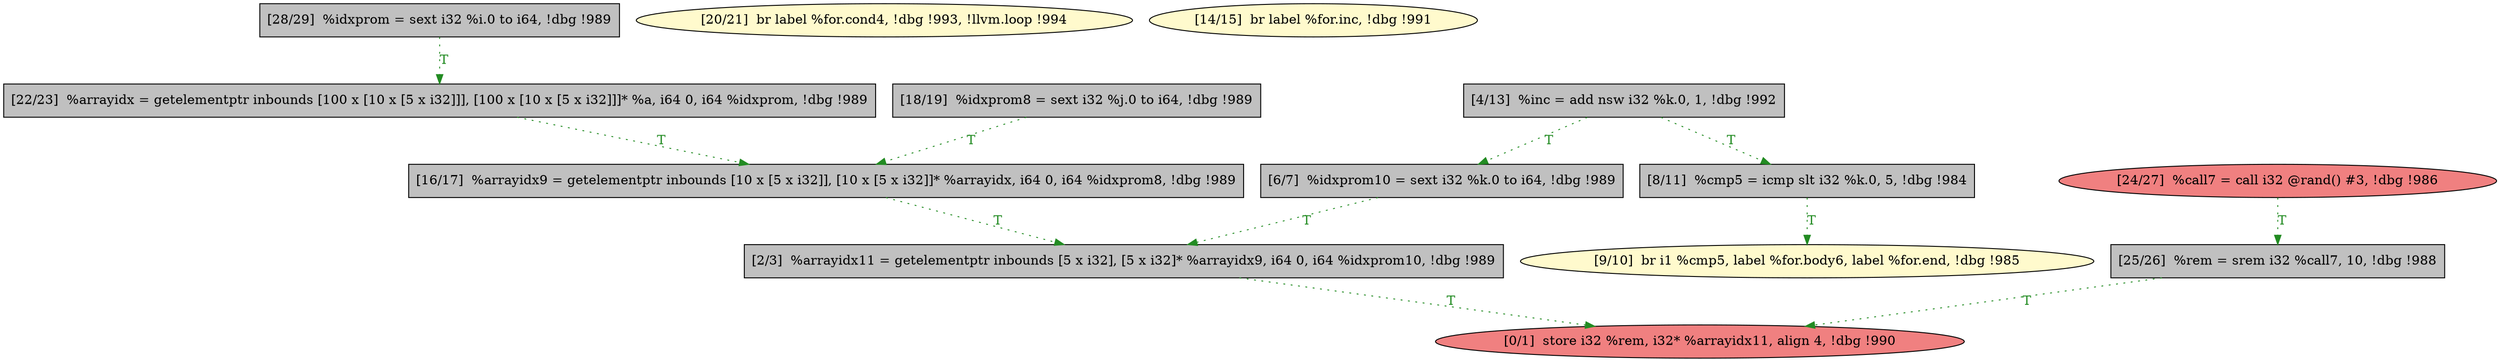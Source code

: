 
digraph G {


node230 [fillcolor=grey,label="[4/13]  %inc = add nsw i32 %k.0, 1, !dbg !992",shape=rectangle,style=filled ]
node227 [fillcolor=lemonchiffon,label="[9/10]  br i1 %cmp5, label %for.body6, label %for.end, !dbg !985",shape=ellipse,style=filled ]
node229 [fillcolor=grey,label="[6/7]  %idxprom10 = sext i32 %k.0 to i64, !dbg !989",shape=rectangle,style=filled ]
node228 [fillcolor=grey,label="[8/11]  %cmp5 = icmp slt i32 %k.0, 5, !dbg !984",shape=rectangle,style=filled ]
node226 [fillcolor=lightcoral,label="[0/1]  store i32 %rem, i32* %arrayidx11, align 4, !dbg !990",shape=ellipse,style=filled ]
node223 [fillcolor=grey,label="[16/17]  %arrayidx9 = getelementptr inbounds [10 x [5 x i32]], [10 x [5 x i32]]* %arrayidx, i64 0, i64 %idxprom8, !dbg !989",shape=rectangle,style=filled ]
node225 [fillcolor=grey,label="[2/3]  %arrayidx11 = getelementptr inbounds [5 x i32], [5 x i32]* %arrayidx9, i64 0, i64 %idxprom10, !dbg !989",shape=rectangle,style=filled ]
node218 [fillcolor=lemonchiffon,label="[20/21]  br label %for.cond4, !dbg !993, !llvm.loop !994",shape=ellipse,style=filled ]
node224 [fillcolor=lemonchiffon,label="[14/15]  br label %for.inc, !dbg !991",shape=ellipse,style=filled ]
node222 [fillcolor=lightcoral,label="[24/27]  %call7 = call i32 @rand() #3, !dbg !986",shape=ellipse,style=filled ]
node217 [fillcolor=grey,label="[18/19]  %idxprom8 = sext i32 %j.0 to i64, !dbg !989",shape=rectangle,style=filled ]
node219 [fillcolor=grey,label="[22/23]  %arrayidx = getelementptr inbounds [100 x [10 x [5 x i32]]], [100 x [10 x [5 x i32]]]* %a, i64 0, i64 %idxprom, !dbg !989",shape=rectangle,style=filled ]
node220 [fillcolor=grey,label="[25/26]  %rem = srem i32 %call7, 10, !dbg !988",shape=rectangle,style=filled ]
node221 [fillcolor=grey,label="[28/29]  %idxprom = sext i32 %i.0 to i64, !dbg !989",shape=rectangle,style=filled ]

node223->node225 [style=dotted,color=forestgreen,label="T",fontcolor=forestgreen ]
node222->node220 [style=dotted,color=forestgreen,label="T",fontcolor=forestgreen ]
node230->node228 [style=dotted,color=forestgreen,label="T",fontcolor=forestgreen ]
node220->node226 [style=dotted,color=forestgreen,label="T",fontcolor=forestgreen ]
node225->node226 [style=dotted,color=forestgreen,label="T",fontcolor=forestgreen ]
node217->node223 [style=dotted,color=forestgreen,label="T",fontcolor=forestgreen ]
node221->node219 [style=dotted,color=forestgreen,label="T",fontcolor=forestgreen ]
node230->node229 [style=dotted,color=forestgreen,label="T",fontcolor=forestgreen ]
node219->node223 [style=dotted,color=forestgreen,label="T",fontcolor=forestgreen ]
node229->node225 [style=dotted,color=forestgreen,label="T",fontcolor=forestgreen ]
node228->node227 [style=dotted,color=forestgreen,label="T",fontcolor=forestgreen ]


}
